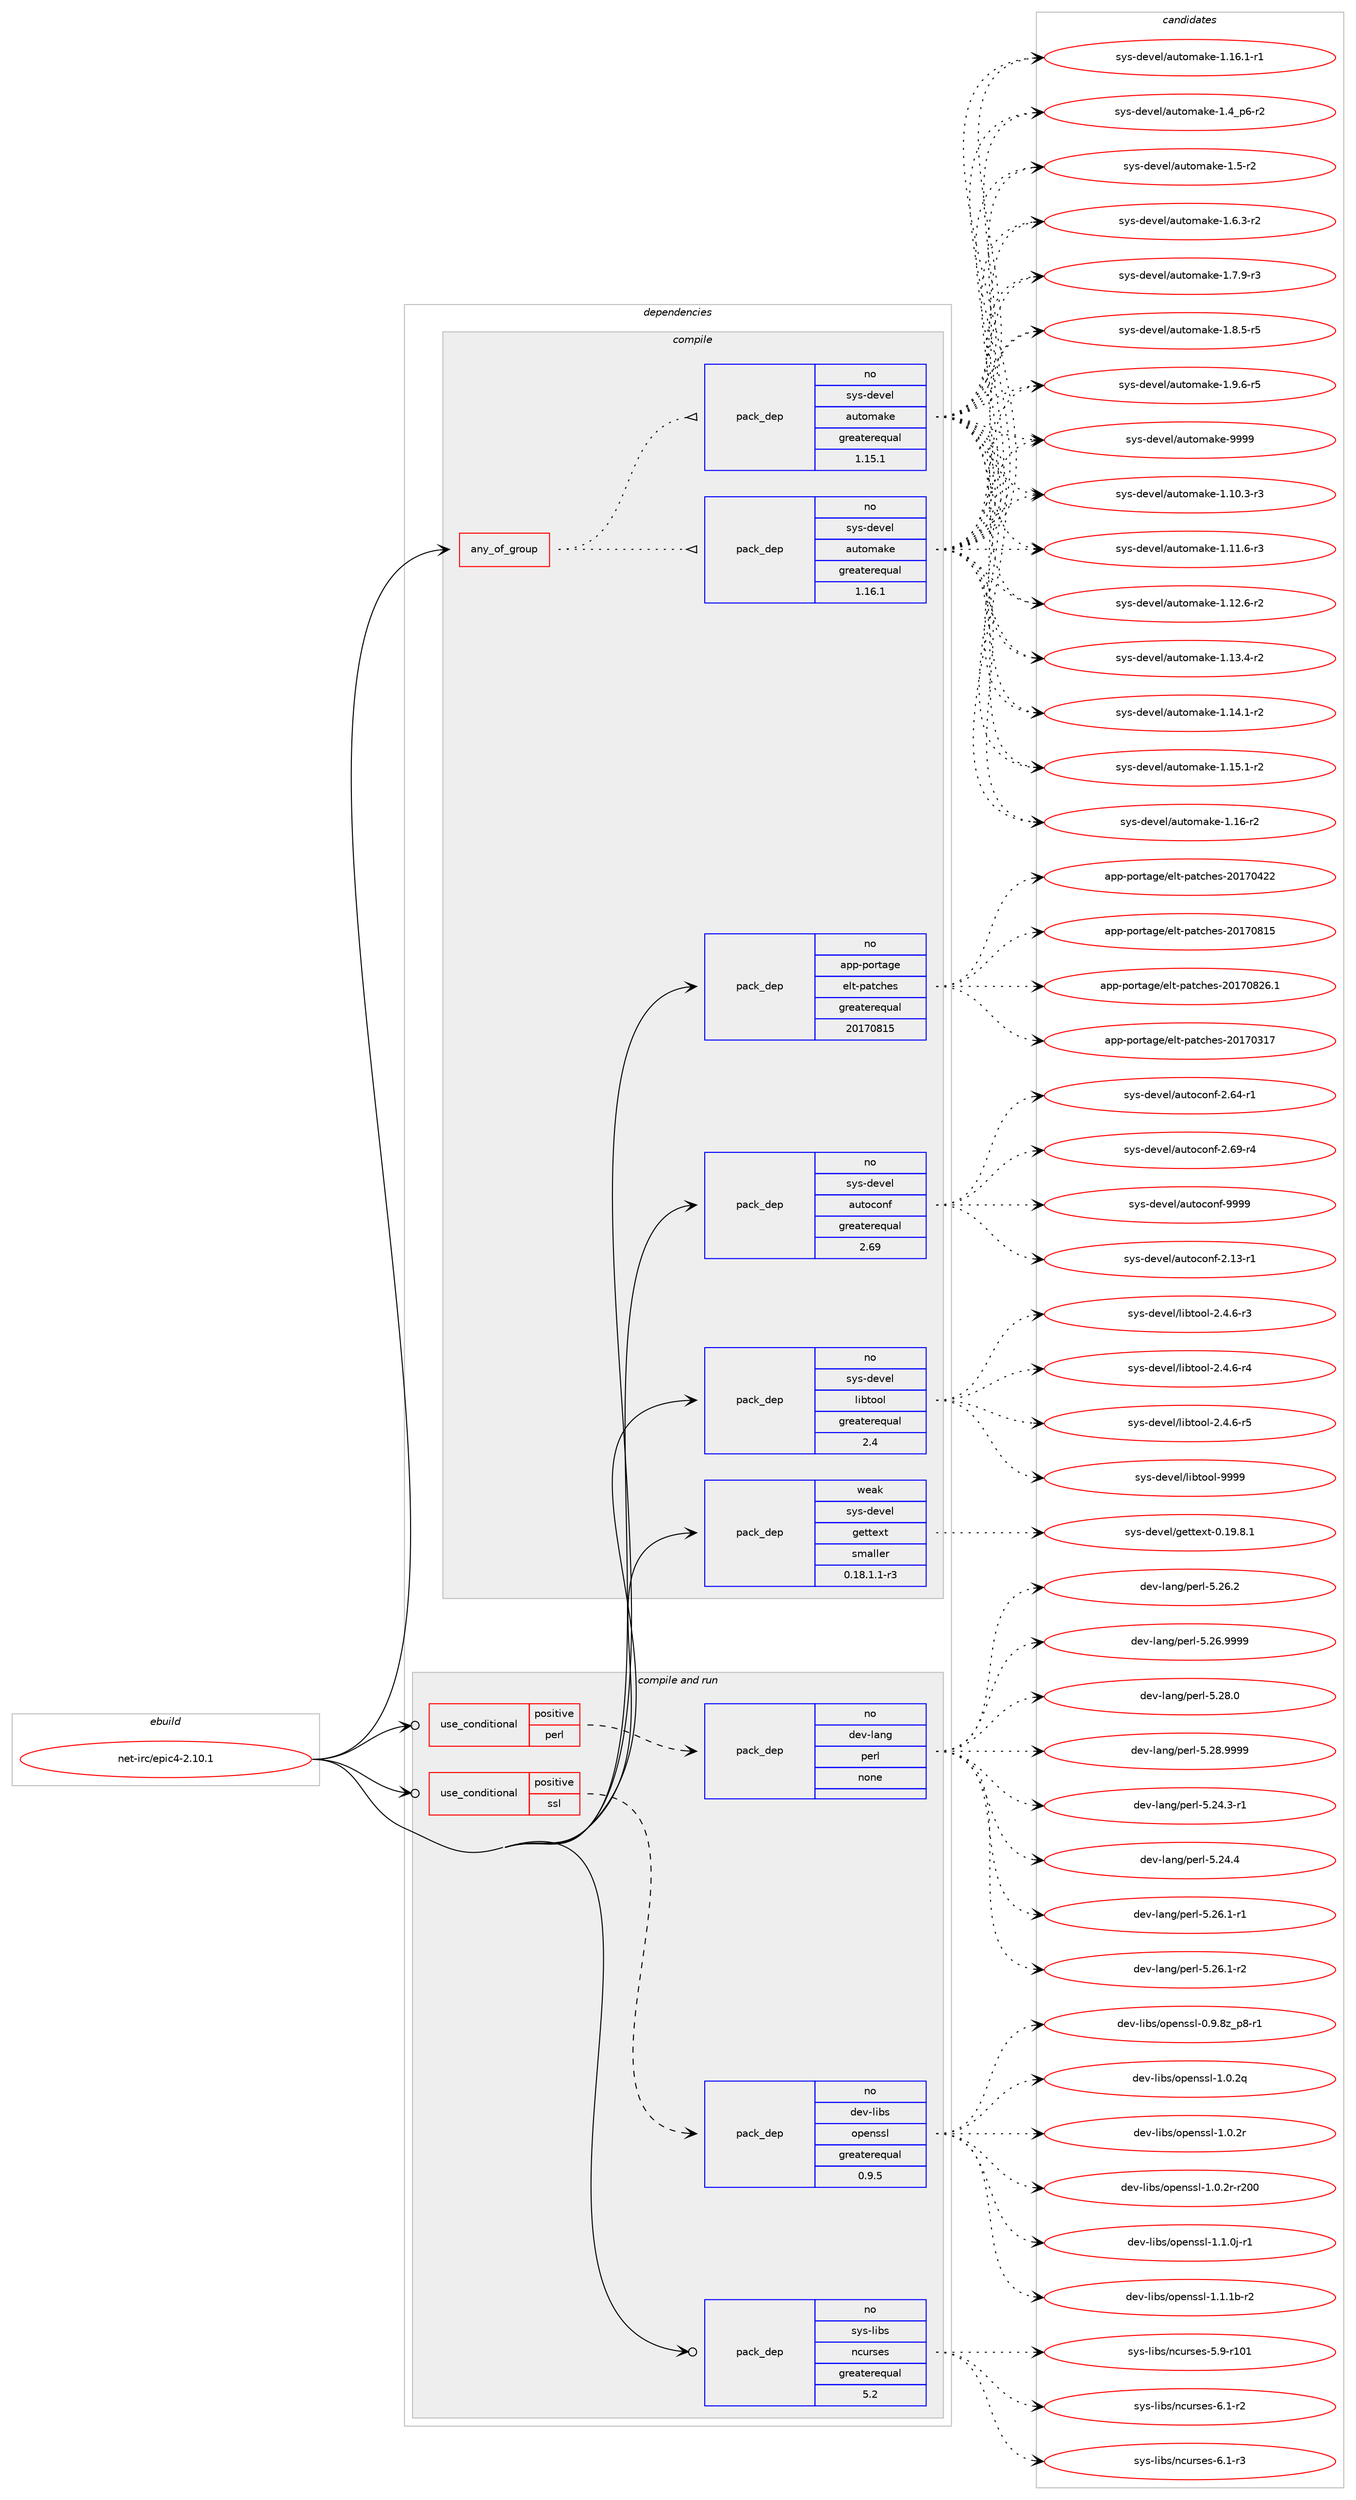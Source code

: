 digraph prolog {

# *************
# Graph options
# *************

newrank=true;
concentrate=true;
compound=true;
graph [rankdir=LR,fontname=Helvetica,fontsize=10,ranksep=1.5];#, ranksep=2.5, nodesep=0.2];
edge  [arrowhead=vee];
node  [fontname=Helvetica,fontsize=10];

# **********
# The ebuild
# **********

subgraph cluster_leftcol {
color=gray;
rank=same;
label=<<i>ebuild</i>>;
id [label="net-irc/epic4-2.10.1", color=red, width=4, href="../net-irc/epic4-2.10.1.svg"];
}

# ****************
# The dependencies
# ****************

subgraph cluster_midcol {
color=gray;
label=<<i>dependencies</i>>;
subgraph cluster_compile {
fillcolor="#eeeeee";
style=filled;
label=<<i>compile</i>>;
subgraph any26059 {
dependency1656280 [label=<<TABLE BORDER="0" CELLBORDER="1" CELLSPACING="0" CELLPADDING="4"><TR><TD CELLPADDING="10">any_of_group</TD></TR></TABLE>>, shape=none, color=red];subgraph pack1184152 {
dependency1656281 [label=<<TABLE BORDER="0" CELLBORDER="1" CELLSPACING="0" CELLPADDING="4" WIDTH="220"><TR><TD ROWSPAN="6" CELLPADDING="30">pack_dep</TD></TR><TR><TD WIDTH="110">no</TD></TR><TR><TD>sys-devel</TD></TR><TR><TD>automake</TD></TR><TR><TD>greaterequal</TD></TR><TR><TD>1.16.1</TD></TR></TABLE>>, shape=none, color=blue];
}
dependency1656280:e -> dependency1656281:w [weight=20,style="dotted",arrowhead="oinv"];
subgraph pack1184153 {
dependency1656282 [label=<<TABLE BORDER="0" CELLBORDER="1" CELLSPACING="0" CELLPADDING="4" WIDTH="220"><TR><TD ROWSPAN="6" CELLPADDING="30">pack_dep</TD></TR><TR><TD WIDTH="110">no</TD></TR><TR><TD>sys-devel</TD></TR><TR><TD>automake</TD></TR><TR><TD>greaterequal</TD></TR><TR><TD>1.15.1</TD></TR></TABLE>>, shape=none, color=blue];
}
dependency1656280:e -> dependency1656282:w [weight=20,style="dotted",arrowhead="oinv"];
}
id:e -> dependency1656280:w [weight=20,style="solid",arrowhead="vee"];
subgraph pack1184154 {
dependency1656283 [label=<<TABLE BORDER="0" CELLBORDER="1" CELLSPACING="0" CELLPADDING="4" WIDTH="220"><TR><TD ROWSPAN="6" CELLPADDING="30">pack_dep</TD></TR><TR><TD WIDTH="110">no</TD></TR><TR><TD>app-portage</TD></TR><TR><TD>elt-patches</TD></TR><TR><TD>greaterequal</TD></TR><TR><TD>20170815</TD></TR></TABLE>>, shape=none, color=blue];
}
id:e -> dependency1656283:w [weight=20,style="solid",arrowhead="vee"];
subgraph pack1184155 {
dependency1656284 [label=<<TABLE BORDER="0" CELLBORDER="1" CELLSPACING="0" CELLPADDING="4" WIDTH="220"><TR><TD ROWSPAN="6" CELLPADDING="30">pack_dep</TD></TR><TR><TD WIDTH="110">no</TD></TR><TR><TD>sys-devel</TD></TR><TR><TD>autoconf</TD></TR><TR><TD>greaterequal</TD></TR><TR><TD>2.69</TD></TR></TABLE>>, shape=none, color=blue];
}
id:e -> dependency1656284:w [weight=20,style="solid",arrowhead="vee"];
subgraph pack1184156 {
dependency1656285 [label=<<TABLE BORDER="0" CELLBORDER="1" CELLSPACING="0" CELLPADDING="4" WIDTH="220"><TR><TD ROWSPAN="6" CELLPADDING="30">pack_dep</TD></TR><TR><TD WIDTH="110">no</TD></TR><TR><TD>sys-devel</TD></TR><TR><TD>libtool</TD></TR><TR><TD>greaterequal</TD></TR><TR><TD>2.4</TD></TR></TABLE>>, shape=none, color=blue];
}
id:e -> dependency1656285:w [weight=20,style="solid",arrowhead="vee"];
subgraph pack1184157 {
dependency1656286 [label=<<TABLE BORDER="0" CELLBORDER="1" CELLSPACING="0" CELLPADDING="4" WIDTH="220"><TR><TD ROWSPAN="6" CELLPADDING="30">pack_dep</TD></TR><TR><TD WIDTH="110">weak</TD></TR><TR><TD>sys-devel</TD></TR><TR><TD>gettext</TD></TR><TR><TD>smaller</TD></TR><TR><TD>0.18.1.1-r3</TD></TR></TABLE>>, shape=none, color=blue];
}
id:e -> dependency1656286:w [weight=20,style="solid",arrowhead="vee"];
}
subgraph cluster_compileandrun {
fillcolor="#eeeeee";
style=filled;
label=<<i>compile and run</i>>;
subgraph cond445285 {
dependency1656287 [label=<<TABLE BORDER="0" CELLBORDER="1" CELLSPACING="0" CELLPADDING="4"><TR><TD ROWSPAN="3" CELLPADDING="10">use_conditional</TD></TR><TR><TD>positive</TD></TR><TR><TD>perl</TD></TR></TABLE>>, shape=none, color=red];
subgraph pack1184158 {
dependency1656288 [label=<<TABLE BORDER="0" CELLBORDER="1" CELLSPACING="0" CELLPADDING="4" WIDTH="220"><TR><TD ROWSPAN="6" CELLPADDING="30">pack_dep</TD></TR><TR><TD WIDTH="110">no</TD></TR><TR><TD>dev-lang</TD></TR><TR><TD>perl</TD></TR><TR><TD>none</TD></TR><TR><TD></TD></TR></TABLE>>, shape=none, color=blue];
}
dependency1656287:e -> dependency1656288:w [weight=20,style="dashed",arrowhead="vee"];
}
id:e -> dependency1656287:w [weight=20,style="solid",arrowhead="odotvee"];
subgraph cond445286 {
dependency1656289 [label=<<TABLE BORDER="0" CELLBORDER="1" CELLSPACING="0" CELLPADDING="4"><TR><TD ROWSPAN="3" CELLPADDING="10">use_conditional</TD></TR><TR><TD>positive</TD></TR><TR><TD>ssl</TD></TR></TABLE>>, shape=none, color=red];
subgraph pack1184159 {
dependency1656290 [label=<<TABLE BORDER="0" CELLBORDER="1" CELLSPACING="0" CELLPADDING="4" WIDTH="220"><TR><TD ROWSPAN="6" CELLPADDING="30">pack_dep</TD></TR><TR><TD WIDTH="110">no</TD></TR><TR><TD>dev-libs</TD></TR><TR><TD>openssl</TD></TR><TR><TD>greaterequal</TD></TR><TR><TD>0.9.5</TD></TR></TABLE>>, shape=none, color=blue];
}
dependency1656289:e -> dependency1656290:w [weight=20,style="dashed",arrowhead="vee"];
}
id:e -> dependency1656289:w [weight=20,style="solid",arrowhead="odotvee"];
subgraph pack1184160 {
dependency1656291 [label=<<TABLE BORDER="0" CELLBORDER="1" CELLSPACING="0" CELLPADDING="4" WIDTH="220"><TR><TD ROWSPAN="6" CELLPADDING="30">pack_dep</TD></TR><TR><TD WIDTH="110">no</TD></TR><TR><TD>sys-libs</TD></TR><TR><TD>ncurses</TD></TR><TR><TD>greaterequal</TD></TR><TR><TD>5.2</TD></TR></TABLE>>, shape=none, color=blue];
}
id:e -> dependency1656291:w [weight=20,style="solid",arrowhead="odotvee"];
}
subgraph cluster_run {
fillcolor="#eeeeee";
style=filled;
label=<<i>run</i>>;
}
}

# **************
# The candidates
# **************

subgraph cluster_choices {
rank=same;
color=gray;
label=<<i>candidates</i>>;

subgraph choice1184152 {
color=black;
nodesep=1;
choice11512111545100101118101108479711711611110997107101454946494846514511451 [label="sys-devel/automake-1.10.3-r3", color=red, width=4,href="../sys-devel/automake-1.10.3-r3.svg"];
choice11512111545100101118101108479711711611110997107101454946494946544511451 [label="sys-devel/automake-1.11.6-r3", color=red, width=4,href="../sys-devel/automake-1.11.6-r3.svg"];
choice11512111545100101118101108479711711611110997107101454946495046544511450 [label="sys-devel/automake-1.12.6-r2", color=red, width=4,href="../sys-devel/automake-1.12.6-r2.svg"];
choice11512111545100101118101108479711711611110997107101454946495146524511450 [label="sys-devel/automake-1.13.4-r2", color=red, width=4,href="../sys-devel/automake-1.13.4-r2.svg"];
choice11512111545100101118101108479711711611110997107101454946495246494511450 [label="sys-devel/automake-1.14.1-r2", color=red, width=4,href="../sys-devel/automake-1.14.1-r2.svg"];
choice11512111545100101118101108479711711611110997107101454946495346494511450 [label="sys-devel/automake-1.15.1-r2", color=red, width=4,href="../sys-devel/automake-1.15.1-r2.svg"];
choice1151211154510010111810110847971171161111099710710145494649544511450 [label="sys-devel/automake-1.16-r2", color=red, width=4,href="../sys-devel/automake-1.16-r2.svg"];
choice11512111545100101118101108479711711611110997107101454946495446494511449 [label="sys-devel/automake-1.16.1-r1", color=red, width=4,href="../sys-devel/automake-1.16.1-r1.svg"];
choice115121115451001011181011084797117116111109971071014549465295112544511450 [label="sys-devel/automake-1.4_p6-r2", color=red, width=4,href="../sys-devel/automake-1.4_p6-r2.svg"];
choice11512111545100101118101108479711711611110997107101454946534511450 [label="sys-devel/automake-1.5-r2", color=red, width=4,href="../sys-devel/automake-1.5-r2.svg"];
choice115121115451001011181011084797117116111109971071014549465446514511450 [label="sys-devel/automake-1.6.3-r2", color=red, width=4,href="../sys-devel/automake-1.6.3-r2.svg"];
choice115121115451001011181011084797117116111109971071014549465546574511451 [label="sys-devel/automake-1.7.9-r3", color=red, width=4,href="../sys-devel/automake-1.7.9-r3.svg"];
choice115121115451001011181011084797117116111109971071014549465646534511453 [label="sys-devel/automake-1.8.5-r5", color=red, width=4,href="../sys-devel/automake-1.8.5-r5.svg"];
choice115121115451001011181011084797117116111109971071014549465746544511453 [label="sys-devel/automake-1.9.6-r5", color=red, width=4,href="../sys-devel/automake-1.9.6-r5.svg"];
choice115121115451001011181011084797117116111109971071014557575757 [label="sys-devel/automake-9999", color=red, width=4,href="../sys-devel/automake-9999.svg"];
dependency1656281:e -> choice11512111545100101118101108479711711611110997107101454946494846514511451:w [style=dotted,weight="100"];
dependency1656281:e -> choice11512111545100101118101108479711711611110997107101454946494946544511451:w [style=dotted,weight="100"];
dependency1656281:e -> choice11512111545100101118101108479711711611110997107101454946495046544511450:w [style=dotted,weight="100"];
dependency1656281:e -> choice11512111545100101118101108479711711611110997107101454946495146524511450:w [style=dotted,weight="100"];
dependency1656281:e -> choice11512111545100101118101108479711711611110997107101454946495246494511450:w [style=dotted,weight="100"];
dependency1656281:e -> choice11512111545100101118101108479711711611110997107101454946495346494511450:w [style=dotted,weight="100"];
dependency1656281:e -> choice1151211154510010111810110847971171161111099710710145494649544511450:w [style=dotted,weight="100"];
dependency1656281:e -> choice11512111545100101118101108479711711611110997107101454946495446494511449:w [style=dotted,weight="100"];
dependency1656281:e -> choice115121115451001011181011084797117116111109971071014549465295112544511450:w [style=dotted,weight="100"];
dependency1656281:e -> choice11512111545100101118101108479711711611110997107101454946534511450:w [style=dotted,weight="100"];
dependency1656281:e -> choice115121115451001011181011084797117116111109971071014549465446514511450:w [style=dotted,weight="100"];
dependency1656281:e -> choice115121115451001011181011084797117116111109971071014549465546574511451:w [style=dotted,weight="100"];
dependency1656281:e -> choice115121115451001011181011084797117116111109971071014549465646534511453:w [style=dotted,weight="100"];
dependency1656281:e -> choice115121115451001011181011084797117116111109971071014549465746544511453:w [style=dotted,weight="100"];
dependency1656281:e -> choice115121115451001011181011084797117116111109971071014557575757:w [style=dotted,weight="100"];
}
subgraph choice1184153 {
color=black;
nodesep=1;
choice11512111545100101118101108479711711611110997107101454946494846514511451 [label="sys-devel/automake-1.10.3-r3", color=red, width=4,href="../sys-devel/automake-1.10.3-r3.svg"];
choice11512111545100101118101108479711711611110997107101454946494946544511451 [label="sys-devel/automake-1.11.6-r3", color=red, width=4,href="../sys-devel/automake-1.11.6-r3.svg"];
choice11512111545100101118101108479711711611110997107101454946495046544511450 [label="sys-devel/automake-1.12.6-r2", color=red, width=4,href="../sys-devel/automake-1.12.6-r2.svg"];
choice11512111545100101118101108479711711611110997107101454946495146524511450 [label="sys-devel/automake-1.13.4-r2", color=red, width=4,href="../sys-devel/automake-1.13.4-r2.svg"];
choice11512111545100101118101108479711711611110997107101454946495246494511450 [label="sys-devel/automake-1.14.1-r2", color=red, width=4,href="../sys-devel/automake-1.14.1-r2.svg"];
choice11512111545100101118101108479711711611110997107101454946495346494511450 [label="sys-devel/automake-1.15.1-r2", color=red, width=4,href="../sys-devel/automake-1.15.1-r2.svg"];
choice1151211154510010111810110847971171161111099710710145494649544511450 [label="sys-devel/automake-1.16-r2", color=red, width=4,href="../sys-devel/automake-1.16-r2.svg"];
choice11512111545100101118101108479711711611110997107101454946495446494511449 [label="sys-devel/automake-1.16.1-r1", color=red, width=4,href="../sys-devel/automake-1.16.1-r1.svg"];
choice115121115451001011181011084797117116111109971071014549465295112544511450 [label="sys-devel/automake-1.4_p6-r2", color=red, width=4,href="../sys-devel/automake-1.4_p6-r2.svg"];
choice11512111545100101118101108479711711611110997107101454946534511450 [label="sys-devel/automake-1.5-r2", color=red, width=4,href="../sys-devel/automake-1.5-r2.svg"];
choice115121115451001011181011084797117116111109971071014549465446514511450 [label="sys-devel/automake-1.6.3-r2", color=red, width=4,href="../sys-devel/automake-1.6.3-r2.svg"];
choice115121115451001011181011084797117116111109971071014549465546574511451 [label="sys-devel/automake-1.7.9-r3", color=red, width=4,href="../sys-devel/automake-1.7.9-r3.svg"];
choice115121115451001011181011084797117116111109971071014549465646534511453 [label="sys-devel/automake-1.8.5-r5", color=red, width=4,href="../sys-devel/automake-1.8.5-r5.svg"];
choice115121115451001011181011084797117116111109971071014549465746544511453 [label="sys-devel/automake-1.9.6-r5", color=red, width=4,href="../sys-devel/automake-1.9.6-r5.svg"];
choice115121115451001011181011084797117116111109971071014557575757 [label="sys-devel/automake-9999", color=red, width=4,href="../sys-devel/automake-9999.svg"];
dependency1656282:e -> choice11512111545100101118101108479711711611110997107101454946494846514511451:w [style=dotted,weight="100"];
dependency1656282:e -> choice11512111545100101118101108479711711611110997107101454946494946544511451:w [style=dotted,weight="100"];
dependency1656282:e -> choice11512111545100101118101108479711711611110997107101454946495046544511450:w [style=dotted,weight="100"];
dependency1656282:e -> choice11512111545100101118101108479711711611110997107101454946495146524511450:w [style=dotted,weight="100"];
dependency1656282:e -> choice11512111545100101118101108479711711611110997107101454946495246494511450:w [style=dotted,weight="100"];
dependency1656282:e -> choice11512111545100101118101108479711711611110997107101454946495346494511450:w [style=dotted,weight="100"];
dependency1656282:e -> choice1151211154510010111810110847971171161111099710710145494649544511450:w [style=dotted,weight="100"];
dependency1656282:e -> choice11512111545100101118101108479711711611110997107101454946495446494511449:w [style=dotted,weight="100"];
dependency1656282:e -> choice115121115451001011181011084797117116111109971071014549465295112544511450:w [style=dotted,weight="100"];
dependency1656282:e -> choice11512111545100101118101108479711711611110997107101454946534511450:w [style=dotted,weight="100"];
dependency1656282:e -> choice115121115451001011181011084797117116111109971071014549465446514511450:w [style=dotted,weight="100"];
dependency1656282:e -> choice115121115451001011181011084797117116111109971071014549465546574511451:w [style=dotted,weight="100"];
dependency1656282:e -> choice115121115451001011181011084797117116111109971071014549465646534511453:w [style=dotted,weight="100"];
dependency1656282:e -> choice115121115451001011181011084797117116111109971071014549465746544511453:w [style=dotted,weight="100"];
dependency1656282:e -> choice115121115451001011181011084797117116111109971071014557575757:w [style=dotted,weight="100"];
}
subgraph choice1184154 {
color=black;
nodesep=1;
choice97112112451121111141169710310147101108116451129711699104101115455048495548514955 [label="app-portage/elt-patches-20170317", color=red, width=4,href="../app-portage/elt-patches-20170317.svg"];
choice97112112451121111141169710310147101108116451129711699104101115455048495548525050 [label="app-portage/elt-patches-20170422", color=red, width=4,href="../app-portage/elt-patches-20170422.svg"];
choice97112112451121111141169710310147101108116451129711699104101115455048495548564953 [label="app-portage/elt-patches-20170815", color=red, width=4,href="../app-portage/elt-patches-20170815.svg"];
choice971121124511211111411697103101471011081164511297116991041011154550484955485650544649 [label="app-portage/elt-patches-20170826.1", color=red, width=4,href="../app-portage/elt-patches-20170826.1.svg"];
dependency1656283:e -> choice97112112451121111141169710310147101108116451129711699104101115455048495548514955:w [style=dotted,weight="100"];
dependency1656283:e -> choice97112112451121111141169710310147101108116451129711699104101115455048495548525050:w [style=dotted,weight="100"];
dependency1656283:e -> choice97112112451121111141169710310147101108116451129711699104101115455048495548564953:w [style=dotted,weight="100"];
dependency1656283:e -> choice971121124511211111411697103101471011081164511297116991041011154550484955485650544649:w [style=dotted,weight="100"];
}
subgraph choice1184155 {
color=black;
nodesep=1;
choice1151211154510010111810110847971171161119911111010245504649514511449 [label="sys-devel/autoconf-2.13-r1", color=red, width=4,href="../sys-devel/autoconf-2.13-r1.svg"];
choice1151211154510010111810110847971171161119911111010245504654524511449 [label="sys-devel/autoconf-2.64-r1", color=red, width=4,href="../sys-devel/autoconf-2.64-r1.svg"];
choice1151211154510010111810110847971171161119911111010245504654574511452 [label="sys-devel/autoconf-2.69-r4", color=red, width=4,href="../sys-devel/autoconf-2.69-r4.svg"];
choice115121115451001011181011084797117116111991111101024557575757 [label="sys-devel/autoconf-9999", color=red, width=4,href="../sys-devel/autoconf-9999.svg"];
dependency1656284:e -> choice1151211154510010111810110847971171161119911111010245504649514511449:w [style=dotted,weight="100"];
dependency1656284:e -> choice1151211154510010111810110847971171161119911111010245504654524511449:w [style=dotted,weight="100"];
dependency1656284:e -> choice1151211154510010111810110847971171161119911111010245504654574511452:w [style=dotted,weight="100"];
dependency1656284:e -> choice115121115451001011181011084797117116111991111101024557575757:w [style=dotted,weight="100"];
}
subgraph choice1184156 {
color=black;
nodesep=1;
choice1151211154510010111810110847108105981161111111084550465246544511451 [label="sys-devel/libtool-2.4.6-r3", color=red, width=4,href="../sys-devel/libtool-2.4.6-r3.svg"];
choice1151211154510010111810110847108105981161111111084550465246544511452 [label="sys-devel/libtool-2.4.6-r4", color=red, width=4,href="../sys-devel/libtool-2.4.6-r4.svg"];
choice1151211154510010111810110847108105981161111111084550465246544511453 [label="sys-devel/libtool-2.4.6-r5", color=red, width=4,href="../sys-devel/libtool-2.4.6-r5.svg"];
choice1151211154510010111810110847108105981161111111084557575757 [label="sys-devel/libtool-9999", color=red, width=4,href="../sys-devel/libtool-9999.svg"];
dependency1656285:e -> choice1151211154510010111810110847108105981161111111084550465246544511451:w [style=dotted,weight="100"];
dependency1656285:e -> choice1151211154510010111810110847108105981161111111084550465246544511452:w [style=dotted,weight="100"];
dependency1656285:e -> choice1151211154510010111810110847108105981161111111084550465246544511453:w [style=dotted,weight="100"];
dependency1656285:e -> choice1151211154510010111810110847108105981161111111084557575757:w [style=dotted,weight="100"];
}
subgraph choice1184157 {
color=black;
nodesep=1;
choice1151211154510010111810110847103101116116101120116454846495746564649 [label="sys-devel/gettext-0.19.8.1", color=red, width=4,href="../sys-devel/gettext-0.19.8.1.svg"];
dependency1656286:e -> choice1151211154510010111810110847103101116116101120116454846495746564649:w [style=dotted,weight="100"];
}
subgraph choice1184158 {
color=black;
nodesep=1;
choice100101118451089711010347112101114108455346505246514511449 [label="dev-lang/perl-5.24.3-r1", color=red, width=4,href="../dev-lang/perl-5.24.3-r1.svg"];
choice10010111845108971101034711210111410845534650524652 [label="dev-lang/perl-5.24.4", color=red, width=4,href="../dev-lang/perl-5.24.4.svg"];
choice100101118451089711010347112101114108455346505446494511449 [label="dev-lang/perl-5.26.1-r1", color=red, width=4,href="../dev-lang/perl-5.26.1-r1.svg"];
choice100101118451089711010347112101114108455346505446494511450 [label="dev-lang/perl-5.26.1-r2", color=red, width=4,href="../dev-lang/perl-5.26.1-r2.svg"];
choice10010111845108971101034711210111410845534650544650 [label="dev-lang/perl-5.26.2", color=red, width=4,href="../dev-lang/perl-5.26.2.svg"];
choice10010111845108971101034711210111410845534650544657575757 [label="dev-lang/perl-5.26.9999", color=red, width=4,href="../dev-lang/perl-5.26.9999.svg"];
choice10010111845108971101034711210111410845534650564648 [label="dev-lang/perl-5.28.0", color=red, width=4,href="../dev-lang/perl-5.28.0.svg"];
choice10010111845108971101034711210111410845534650564657575757 [label="dev-lang/perl-5.28.9999", color=red, width=4,href="../dev-lang/perl-5.28.9999.svg"];
dependency1656288:e -> choice100101118451089711010347112101114108455346505246514511449:w [style=dotted,weight="100"];
dependency1656288:e -> choice10010111845108971101034711210111410845534650524652:w [style=dotted,weight="100"];
dependency1656288:e -> choice100101118451089711010347112101114108455346505446494511449:w [style=dotted,weight="100"];
dependency1656288:e -> choice100101118451089711010347112101114108455346505446494511450:w [style=dotted,weight="100"];
dependency1656288:e -> choice10010111845108971101034711210111410845534650544650:w [style=dotted,weight="100"];
dependency1656288:e -> choice10010111845108971101034711210111410845534650544657575757:w [style=dotted,weight="100"];
dependency1656288:e -> choice10010111845108971101034711210111410845534650564648:w [style=dotted,weight="100"];
dependency1656288:e -> choice10010111845108971101034711210111410845534650564657575757:w [style=dotted,weight="100"];
}
subgraph choice1184159 {
color=black;
nodesep=1;
choice10010111845108105981154711111210111011511510845484657465612295112564511449 [label="dev-libs/openssl-0.9.8z_p8-r1", color=red, width=4,href="../dev-libs/openssl-0.9.8z_p8-r1.svg"];
choice100101118451081059811547111112101110115115108454946484650113 [label="dev-libs/openssl-1.0.2q", color=red, width=4,href="../dev-libs/openssl-1.0.2q.svg"];
choice100101118451081059811547111112101110115115108454946484650114 [label="dev-libs/openssl-1.0.2r", color=red, width=4,href="../dev-libs/openssl-1.0.2r.svg"];
choice10010111845108105981154711111210111011511510845494648465011445114504848 [label="dev-libs/openssl-1.0.2r-r200", color=red, width=4,href="../dev-libs/openssl-1.0.2r-r200.svg"];
choice1001011184510810598115471111121011101151151084549464946481064511449 [label="dev-libs/openssl-1.1.0j-r1", color=red, width=4,href="../dev-libs/openssl-1.1.0j-r1.svg"];
choice100101118451081059811547111112101110115115108454946494649984511450 [label="dev-libs/openssl-1.1.1b-r2", color=red, width=4,href="../dev-libs/openssl-1.1.1b-r2.svg"];
dependency1656290:e -> choice10010111845108105981154711111210111011511510845484657465612295112564511449:w [style=dotted,weight="100"];
dependency1656290:e -> choice100101118451081059811547111112101110115115108454946484650113:w [style=dotted,weight="100"];
dependency1656290:e -> choice100101118451081059811547111112101110115115108454946484650114:w [style=dotted,weight="100"];
dependency1656290:e -> choice10010111845108105981154711111210111011511510845494648465011445114504848:w [style=dotted,weight="100"];
dependency1656290:e -> choice1001011184510810598115471111121011101151151084549464946481064511449:w [style=dotted,weight="100"];
dependency1656290:e -> choice100101118451081059811547111112101110115115108454946494649984511450:w [style=dotted,weight="100"];
}
subgraph choice1184160 {
color=black;
nodesep=1;
choice115121115451081059811547110991171141151011154553465745114494849 [label="sys-libs/ncurses-5.9-r101", color=red, width=4,href="../sys-libs/ncurses-5.9-r101.svg"];
choice11512111545108105981154711099117114115101115455446494511450 [label="sys-libs/ncurses-6.1-r2", color=red, width=4,href="../sys-libs/ncurses-6.1-r2.svg"];
choice11512111545108105981154711099117114115101115455446494511451 [label="sys-libs/ncurses-6.1-r3", color=red, width=4,href="../sys-libs/ncurses-6.1-r3.svg"];
dependency1656291:e -> choice115121115451081059811547110991171141151011154553465745114494849:w [style=dotted,weight="100"];
dependency1656291:e -> choice11512111545108105981154711099117114115101115455446494511450:w [style=dotted,weight="100"];
dependency1656291:e -> choice11512111545108105981154711099117114115101115455446494511451:w [style=dotted,weight="100"];
}
}

}
